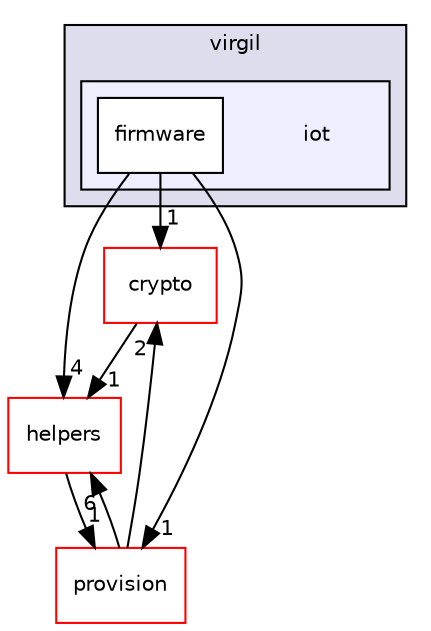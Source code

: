 digraph "iot" {
  compound=true
  node [ fontsize="10", fontname="Helvetica"];
  edge [ labelfontsize="10", labelfontname="Helvetica"];
  subgraph clusterdir_a0bf7ed091bf200349bfb6bbb83782a7 {
    graph [ bgcolor="#ddddee", pencolor="black", label="virgil" fontname="Helvetica", fontsize="10", URL="dir_a0bf7ed091bf200349bfb6bbb83782a7.html"]
  subgraph clusterdir_6bf9c33ec4222eab453763ce58775c22 {
    graph [ bgcolor="#eeeeff", pencolor="black", label="" URL="dir_6bf9c33ec4222eab453763ce58775c22.html"];
    dir_6bf9c33ec4222eab453763ce58775c22 [shape=plaintext label="iot"];
    dir_293a6036df60bd751d7f6cb9d5ed3829 [shape=box label="firmware" color="black" fillcolor="white" style="filled" URL="dir_293a6036df60bd751d7f6cb9d5ed3829.html"];
  }
  }
  dir_fdd8a560e62e0c17cb1c1d2c36eb6160 [shape=box label="crypto" fillcolor="white" style="filled" color="red" URL="dir_fdd8a560e62e0c17cb1c1d2c36eb6160.html"];
  dir_861f50189fda057e6c57d1c1130602b3 [shape=box label="helpers" fillcolor="white" style="filled" color="red" URL="dir_861f50189fda057e6c57d1c1130602b3.html"];
  dir_82c980a174055921978dd849981d489c [shape=box label="provision" fillcolor="white" style="filled" color="red" URL="dir_82c980a174055921978dd849981d489c.html"];
  dir_861f50189fda057e6c57d1c1130602b3->dir_82c980a174055921978dd849981d489c [headlabel="1", labeldistance=1.5 headhref="dir_000052_000068.html"];
  dir_fdd8a560e62e0c17cb1c1d2c36eb6160->dir_861f50189fda057e6c57d1c1130602b3 [headlabel="1", labeldistance=1.5 headhref="dir_000014_000052.html"];
  dir_293a6036df60bd751d7f6cb9d5ed3829->dir_fdd8a560e62e0c17cb1c1d2c36eb6160 [headlabel="1", labeldistance=1.5 headhref="dir_000042_000014.html"];
  dir_293a6036df60bd751d7f6cb9d5ed3829->dir_861f50189fda057e6c57d1c1130602b3 [headlabel="4", labeldistance=1.5 headhref="dir_000042_000052.html"];
  dir_293a6036df60bd751d7f6cb9d5ed3829->dir_82c980a174055921978dd849981d489c [headlabel="1", labeldistance=1.5 headhref="dir_000042_000068.html"];
  dir_82c980a174055921978dd849981d489c->dir_fdd8a560e62e0c17cb1c1d2c36eb6160 [headlabel="2", labeldistance=1.5 headhref="dir_000068_000014.html"];
  dir_82c980a174055921978dd849981d489c->dir_861f50189fda057e6c57d1c1130602b3 [headlabel="6", labeldistance=1.5 headhref="dir_000068_000052.html"];
}
